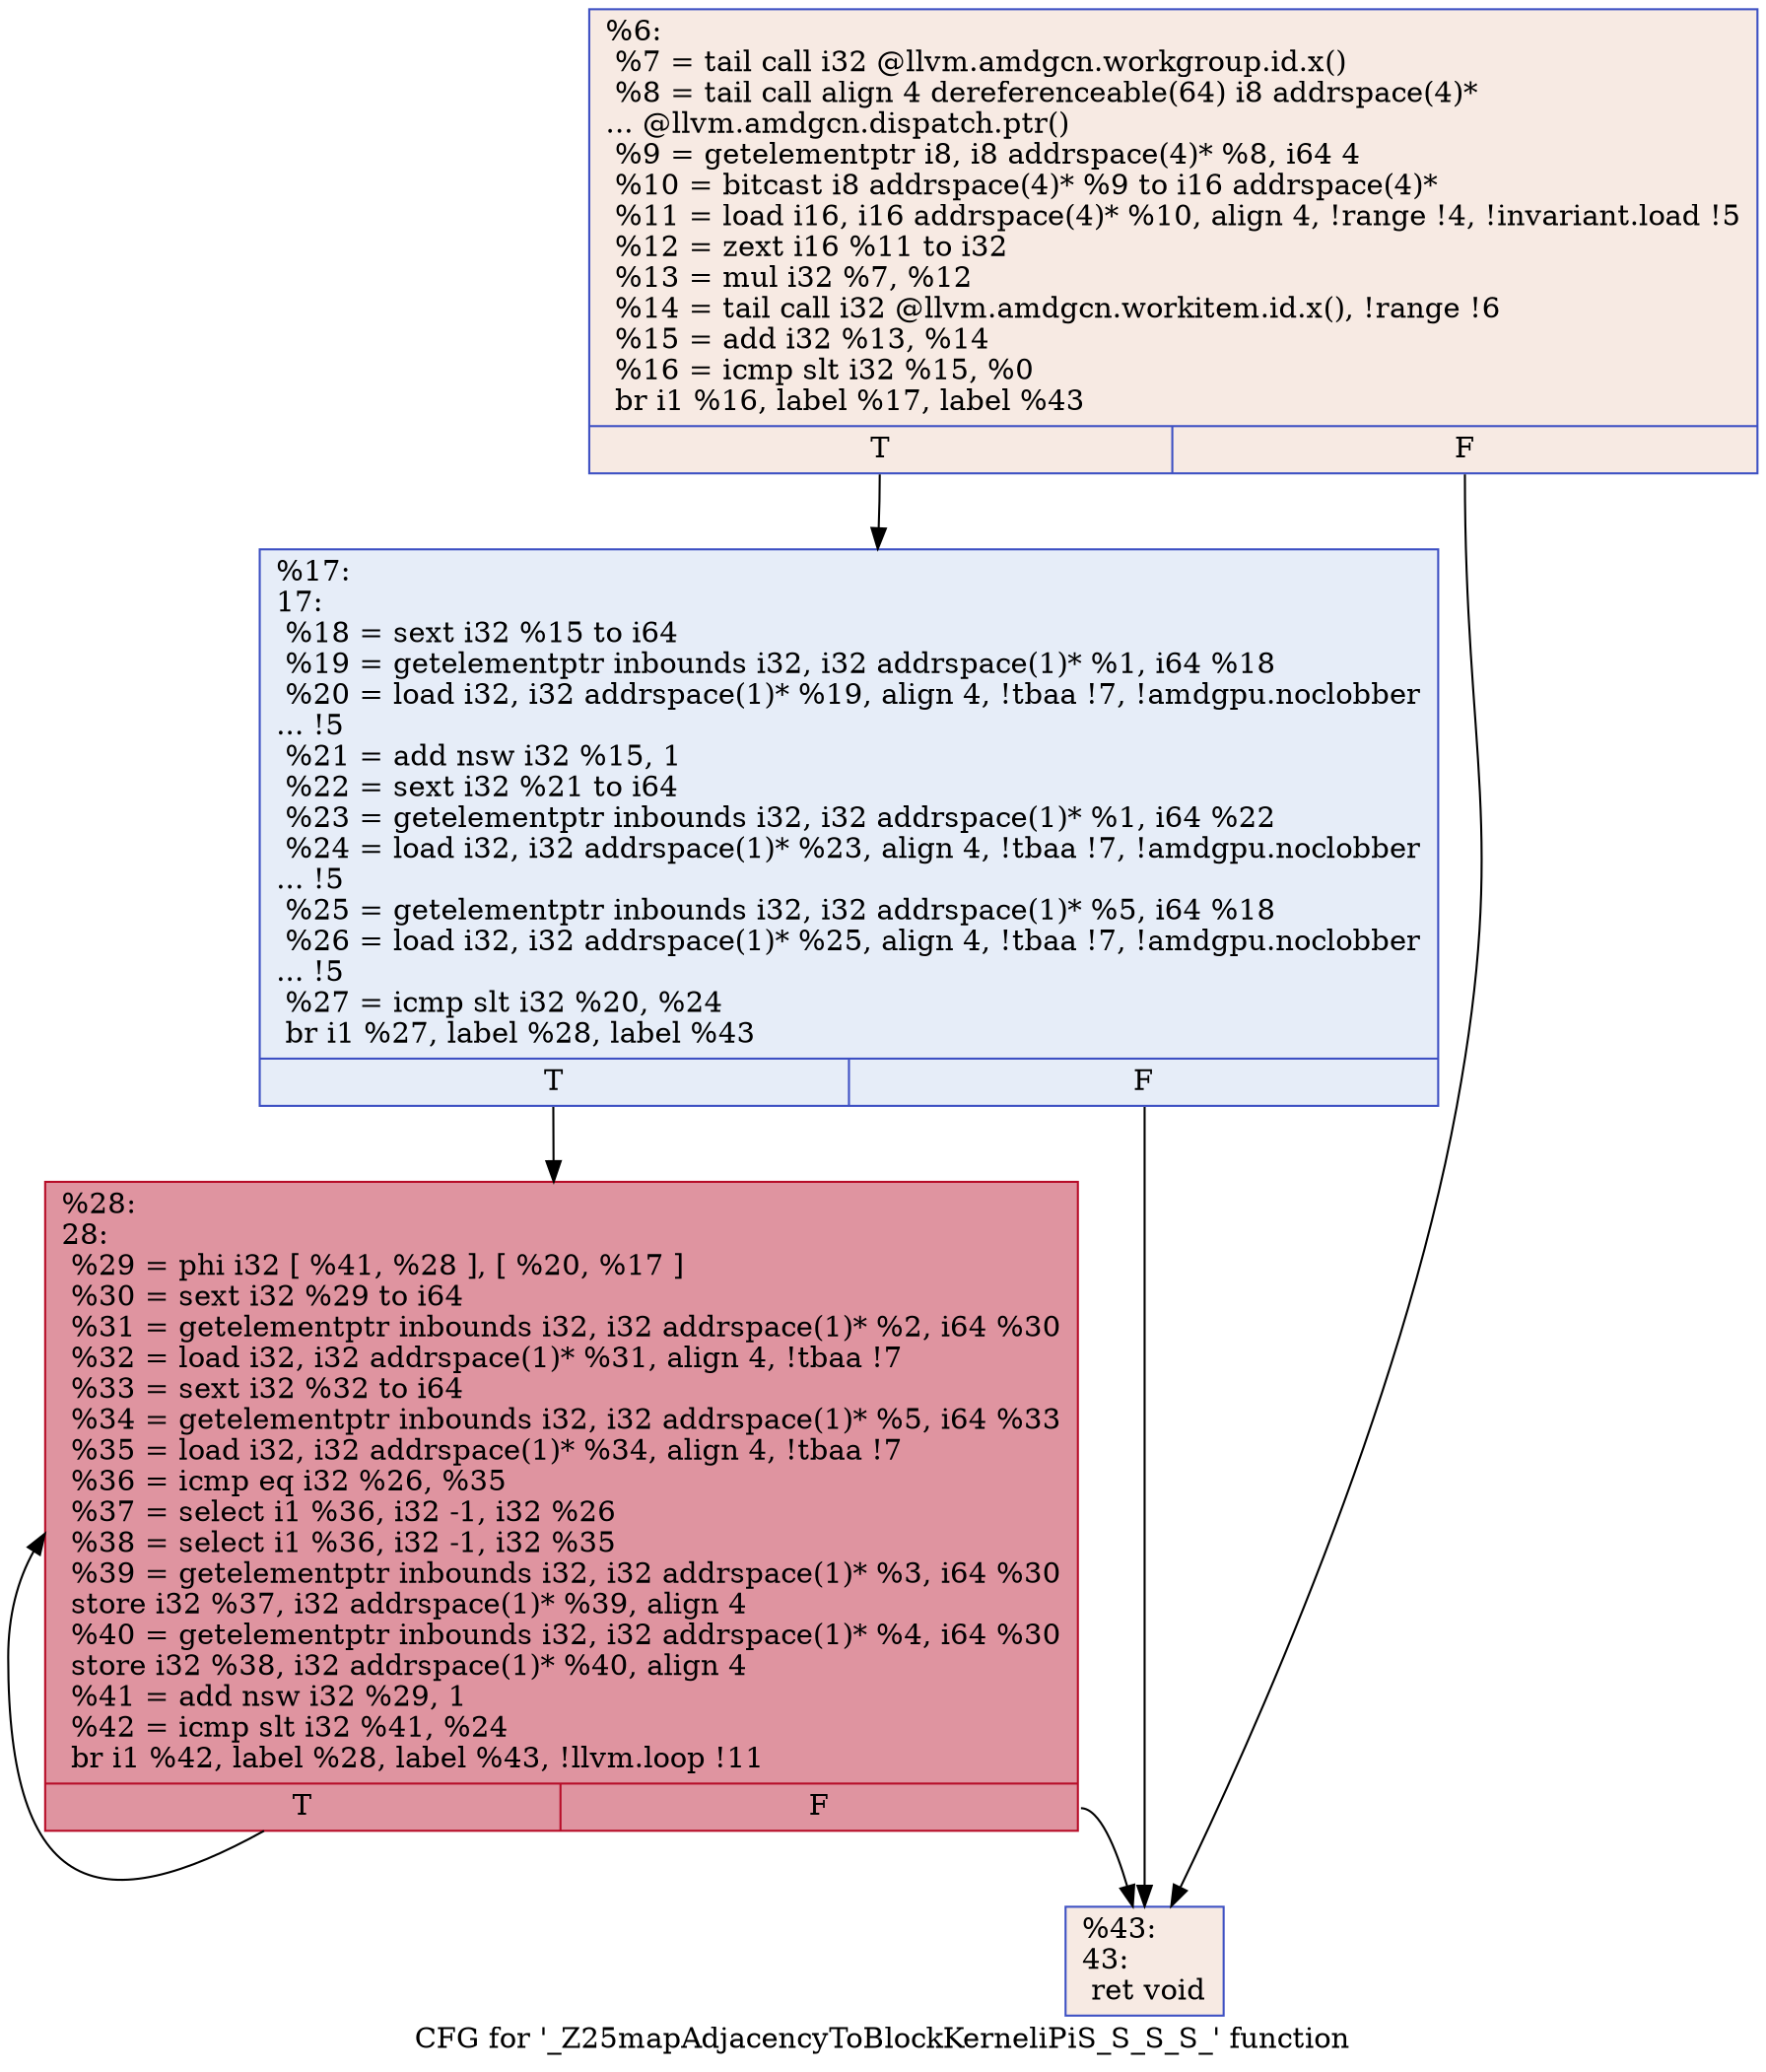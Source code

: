 digraph "CFG for '_Z25mapAdjacencyToBlockKerneliPiS_S_S_S_' function" {
	label="CFG for '_Z25mapAdjacencyToBlockKerneliPiS_S_S_S_' function";

	Node0x5e815e0 [shape=record,color="#3d50c3ff", style=filled, fillcolor="#eed0c070",label="{%6:\l  %7 = tail call i32 @llvm.amdgcn.workgroup.id.x()\l  %8 = tail call align 4 dereferenceable(64) i8 addrspace(4)*\l... @llvm.amdgcn.dispatch.ptr()\l  %9 = getelementptr i8, i8 addrspace(4)* %8, i64 4\l  %10 = bitcast i8 addrspace(4)* %9 to i16 addrspace(4)*\l  %11 = load i16, i16 addrspace(4)* %10, align 4, !range !4, !invariant.load !5\l  %12 = zext i16 %11 to i32\l  %13 = mul i32 %7, %12\l  %14 = tail call i32 @llvm.amdgcn.workitem.id.x(), !range !6\l  %15 = add i32 %13, %14\l  %16 = icmp slt i32 %15, %0\l  br i1 %16, label %17, label %43\l|{<s0>T|<s1>F}}"];
	Node0x5e815e0:s0 -> Node0x5e81a30;
	Node0x5e815e0:s1 -> Node0x5e83600;
	Node0x5e81a30 [shape=record,color="#3d50c3ff", style=filled, fillcolor="#c7d7f070",label="{%17:\l17:                                               \l  %18 = sext i32 %15 to i64\l  %19 = getelementptr inbounds i32, i32 addrspace(1)* %1, i64 %18\l  %20 = load i32, i32 addrspace(1)* %19, align 4, !tbaa !7, !amdgpu.noclobber\l... !5\l  %21 = add nsw i32 %15, 1\l  %22 = sext i32 %21 to i64\l  %23 = getelementptr inbounds i32, i32 addrspace(1)* %1, i64 %22\l  %24 = load i32, i32 addrspace(1)* %23, align 4, !tbaa !7, !amdgpu.noclobber\l... !5\l  %25 = getelementptr inbounds i32, i32 addrspace(1)* %5, i64 %18\l  %26 = load i32, i32 addrspace(1)* %25, align 4, !tbaa !7, !amdgpu.noclobber\l... !5\l  %27 = icmp slt i32 %20, %24\l  br i1 %27, label %28, label %43\l|{<s0>T|<s1>F}}"];
	Node0x5e81a30:s0 -> Node0x5e84ac0;
	Node0x5e81a30:s1 -> Node0x5e83600;
	Node0x5e84ac0 [shape=record,color="#b70d28ff", style=filled, fillcolor="#b70d2870",label="{%28:\l28:                                               \l  %29 = phi i32 [ %41, %28 ], [ %20, %17 ]\l  %30 = sext i32 %29 to i64\l  %31 = getelementptr inbounds i32, i32 addrspace(1)* %2, i64 %30\l  %32 = load i32, i32 addrspace(1)* %31, align 4, !tbaa !7\l  %33 = sext i32 %32 to i64\l  %34 = getelementptr inbounds i32, i32 addrspace(1)* %5, i64 %33\l  %35 = load i32, i32 addrspace(1)* %34, align 4, !tbaa !7\l  %36 = icmp eq i32 %26, %35\l  %37 = select i1 %36, i32 -1, i32 %26\l  %38 = select i1 %36, i32 -1, i32 %35\l  %39 = getelementptr inbounds i32, i32 addrspace(1)* %3, i64 %30\l  store i32 %37, i32 addrspace(1)* %39, align 4\l  %40 = getelementptr inbounds i32, i32 addrspace(1)* %4, i64 %30\l  store i32 %38, i32 addrspace(1)* %40, align 4\l  %41 = add nsw i32 %29, 1\l  %42 = icmp slt i32 %41, %24\l  br i1 %42, label %28, label %43, !llvm.loop !11\l|{<s0>T|<s1>F}}"];
	Node0x5e84ac0:s0 -> Node0x5e84ac0;
	Node0x5e84ac0:s1 -> Node0x5e83600;
	Node0x5e83600 [shape=record,color="#3d50c3ff", style=filled, fillcolor="#eed0c070",label="{%43:\l43:                                               \l  ret void\l}"];
}
